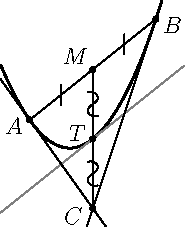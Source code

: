 access graph;
import geometry;

size(4cm);

pen gray = gray(0.8);

real a = -0.7, b = 1.5;
point A = (a, a^2), B = (b, b^2);
point C = ((a+b)/2, a * b);
point M = (A+B)/2, T = (M+C)/2;

guide parabola = graph.graph(
    f = new real (real x) {return x^2;},
    a = a - 0.5, b = b + 0.1
);

draw(parabola, p=linewidth(1));

//graph.xaxis(above=true);

draw(line((A+C)/2, (B+C)/2), p=gray(0.5));
draw(A--B ^^ C--M);

dot(Label("$A$", A, WSW));
dot(Label("$B$", B, ESE));
dot(Label("$C$", C, 1.5WSW));
dot(Label("$M$", M, NW));
dot(Label("$T$", T, WNW));

draw(line(A, C));
draw(line(B, C));

draw(A--M, marker(markinterval(stickframe)), p=invisible);
draw(M--B, marker(markinterval(stickframe)), p=invisible);

draw(C--T, marker(markinterval(tildeframe, rotated=true)), p=invisible);
draw(T--M, marker(markinterval(tildeframe, rotated=true)), p=invisible);

